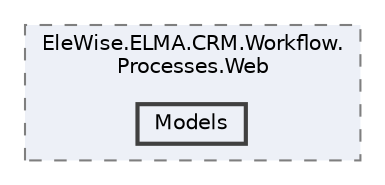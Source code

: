 digraph "Web/Modules/EleWise.ELMA.CRM.Workflow.Processes.Web/Models"
{
 // LATEX_PDF_SIZE
  bgcolor="transparent";
  edge [fontname=Helvetica,fontsize=10,labelfontname=Helvetica,labelfontsize=10];
  node [fontname=Helvetica,fontsize=10,shape=box,height=0.2,width=0.4];
  compound=true
  subgraph clusterdir_45515eb8549ed9f871e537c210e6f764 {
    graph [ bgcolor="#edf0f7", pencolor="grey50", label="EleWise.ELMA.CRM.Workflow.\lProcesses.Web", fontname=Helvetica,fontsize=10 style="filled,dashed", URL="dir_45515eb8549ed9f871e537c210e6f764.html",tooltip=""]
  dir_9ba92089617f46886a8c6238b1b9a153 [label="Models", fillcolor="#edf0f7", color="grey25", style="filled,bold", URL="dir_9ba92089617f46886a8c6238b1b9a153.html",tooltip=""];
  }
}
